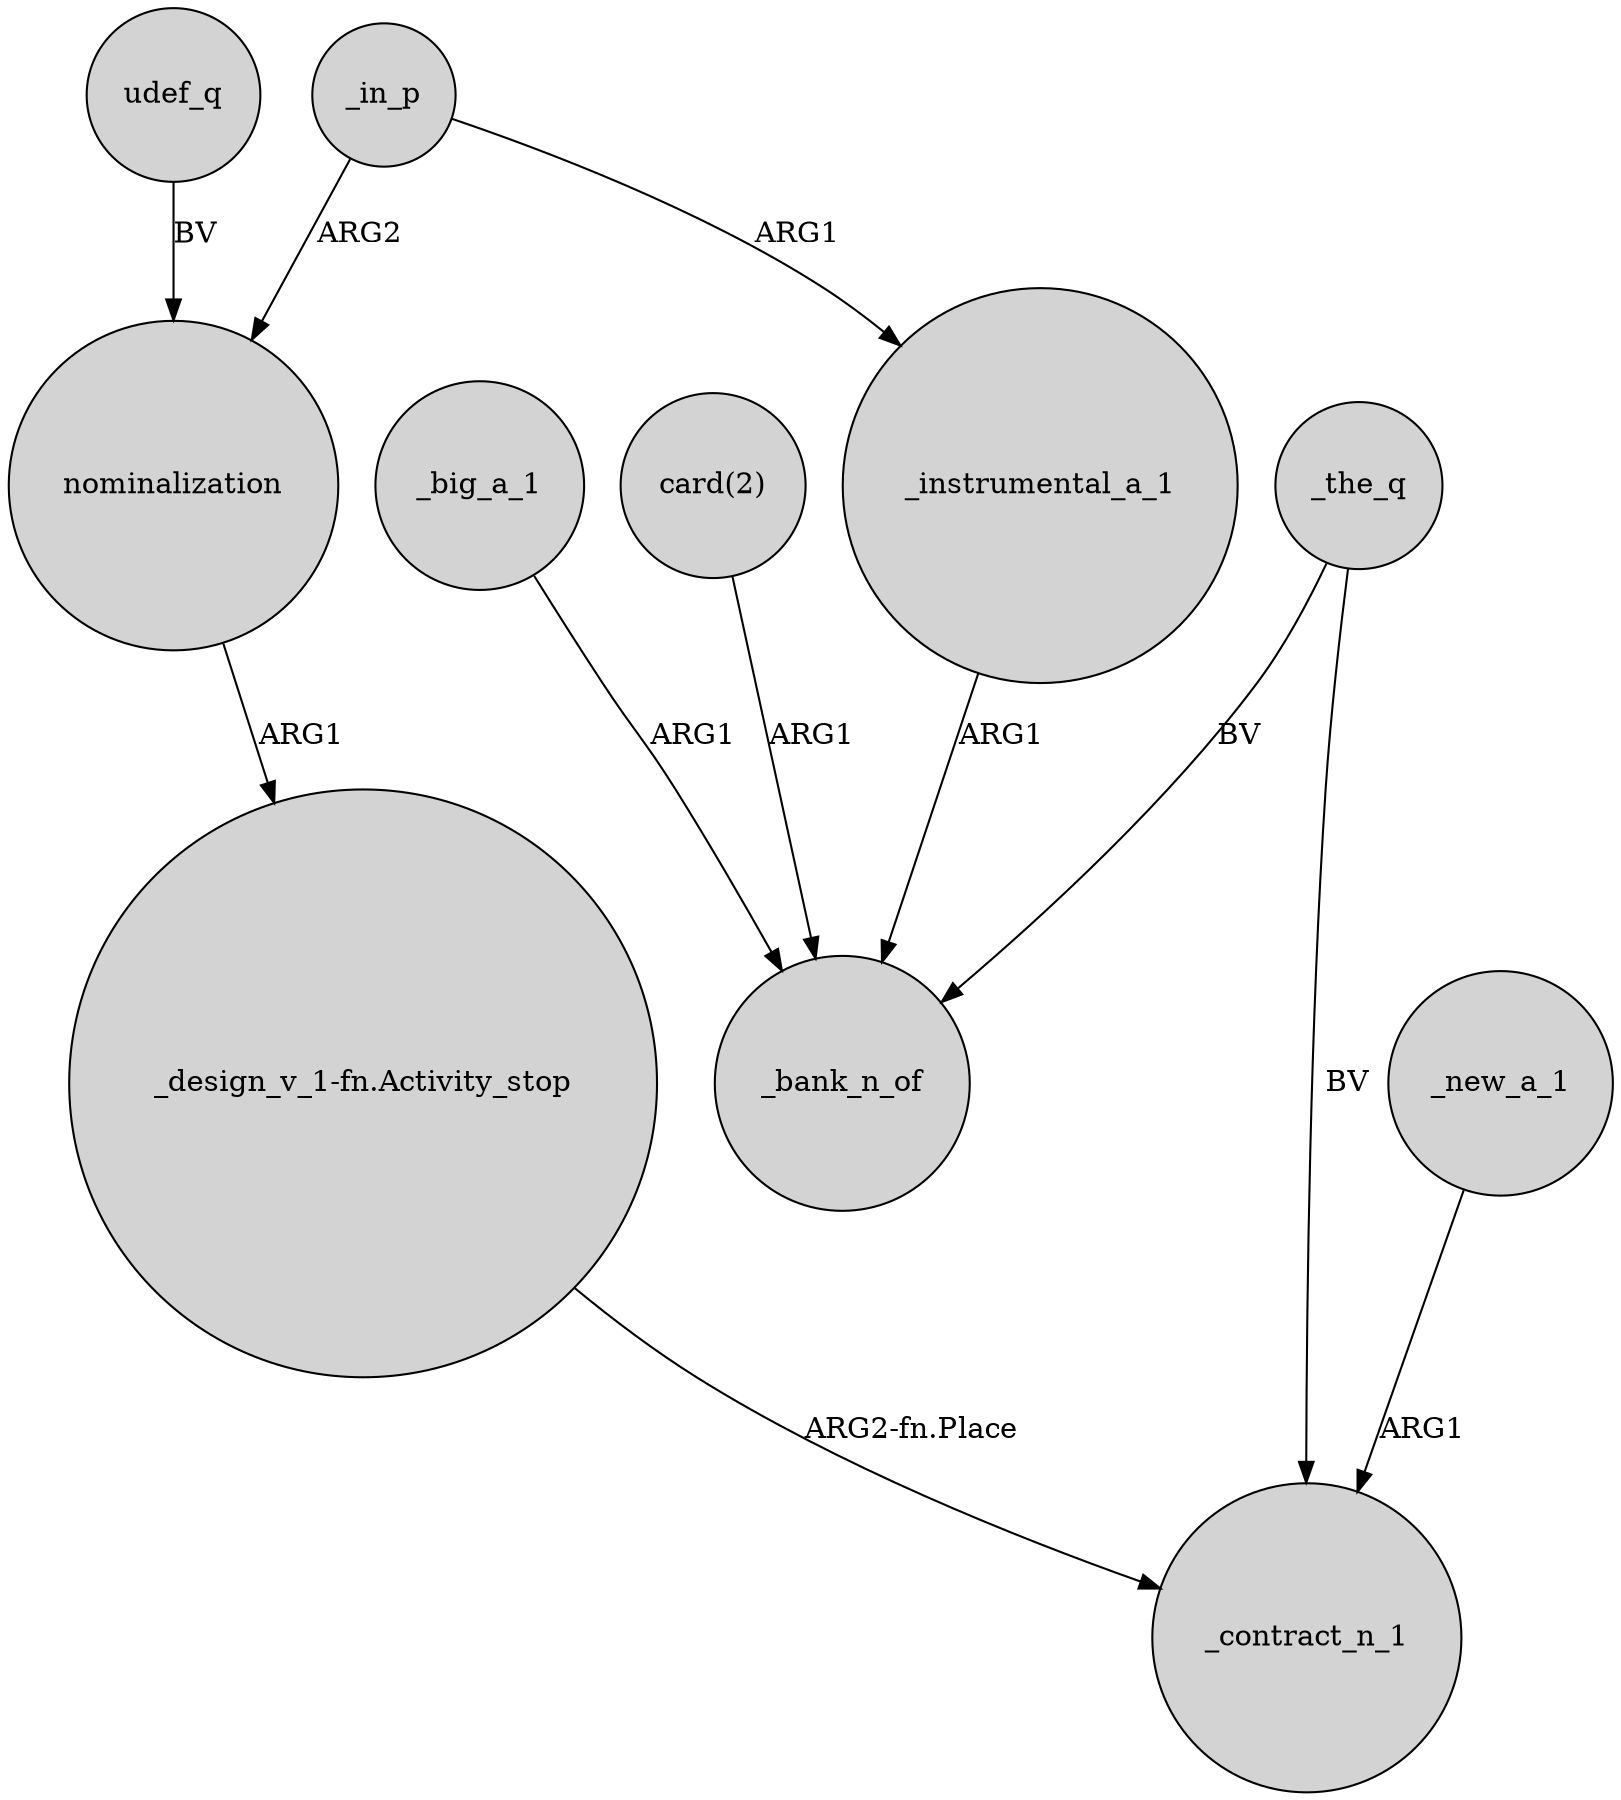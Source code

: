 digraph {
	node [shape=circle style=filled]
	_big_a_1 -> _bank_n_of [label=ARG1]
	_instrumental_a_1 -> _bank_n_of [label=ARG1]
	_the_q -> _bank_n_of [label=BV]
	"_design_v_1-fn.Activity_stop" -> _contract_n_1 [label="ARG2-fn.Place"]
	_in_p -> nominalization [label=ARG2]
	_in_p -> _instrumental_a_1 [label=ARG1]
	_the_q -> _contract_n_1 [label=BV]
	nominalization -> "_design_v_1-fn.Activity_stop" [label=ARG1]
	"card(2)" -> _bank_n_of [label=ARG1]
	_new_a_1 -> _contract_n_1 [label=ARG1]
	udef_q -> nominalization [label=BV]
}
